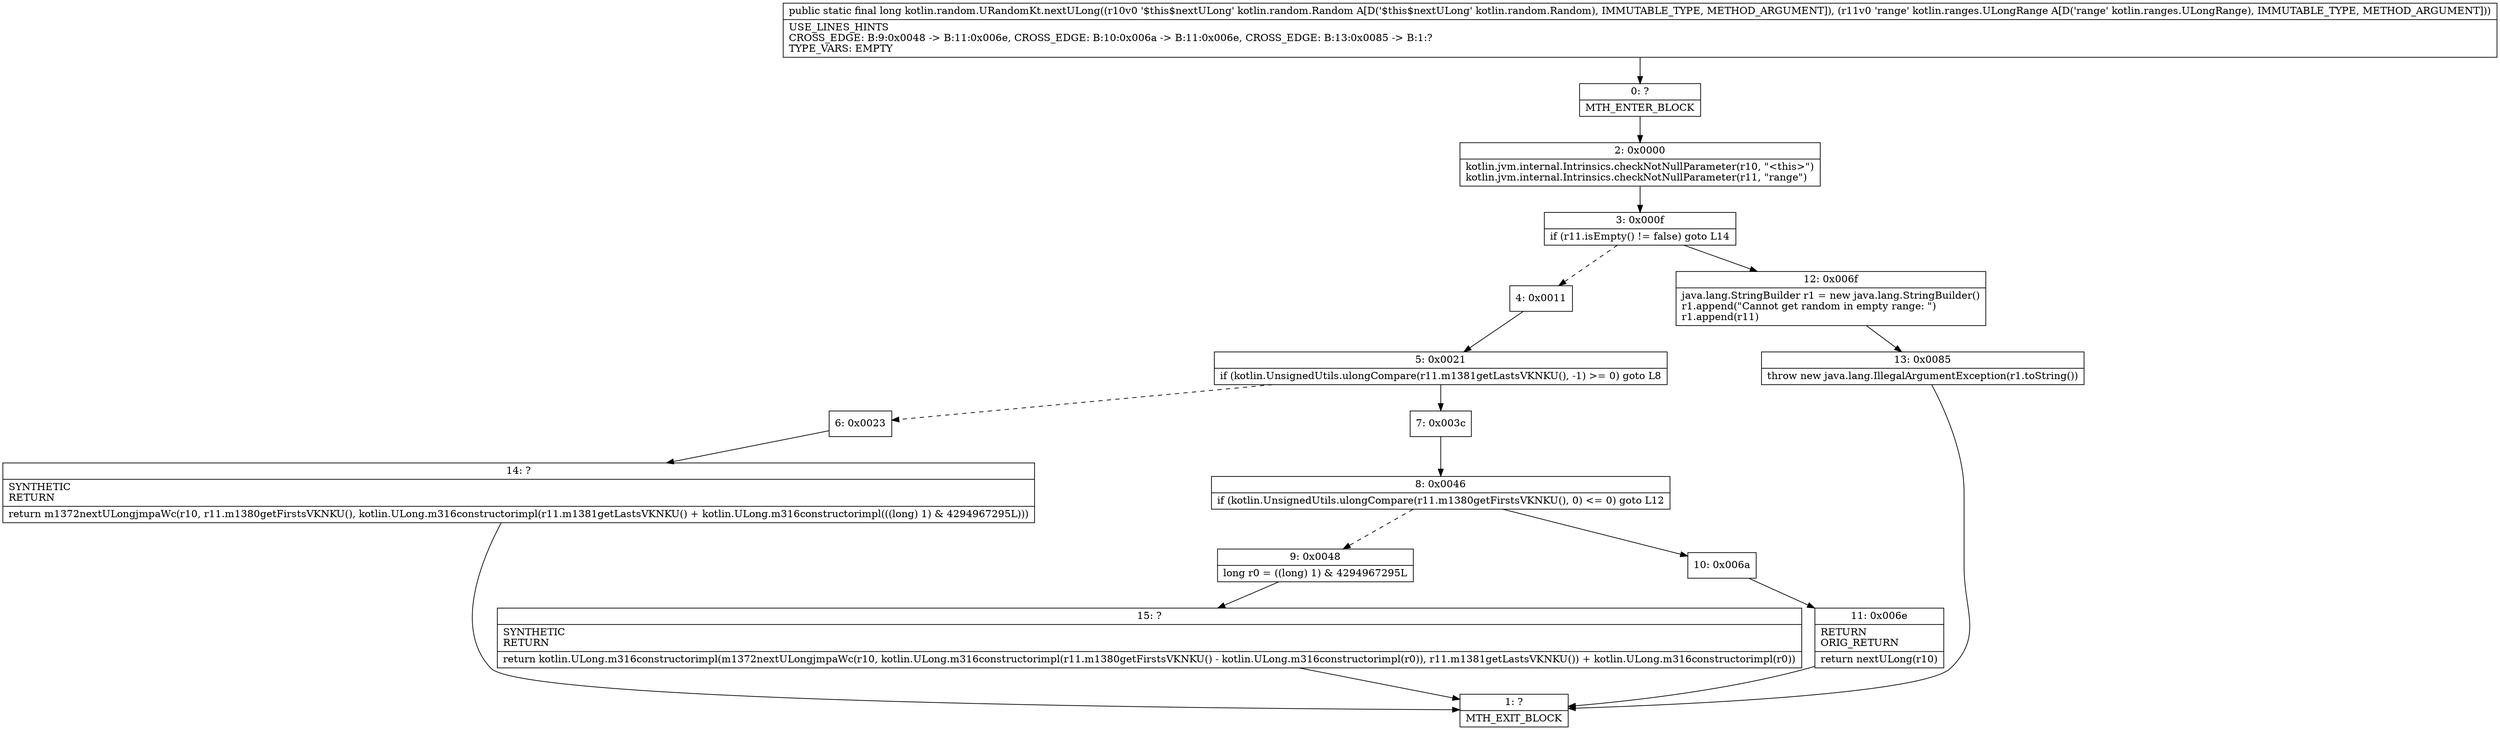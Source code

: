 digraph "CFG forkotlin.random.URandomKt.nextULong(Lkotlin\/random\/Random;Lkotlin\/ranges\/ULongRange;)J" {
Node_0 [shape=record,label="{0\:\ ?|MTH_ENTER_BLOCK\l}"];
Node_2 [shape=record,label="{2\:\ 0x0000|kotlin.jvm.internal.Intrinsics.checkNotNullParameter(r10, \"\<this\>\")\lkotlin.jvm.internal.Intrinsics.checkNotNullParameter(r11, \"range\")\l}"];
Node_3 [shape=record,label="{3\:\ 0x000f|if (r11.isEmpty() != false) goto L14\l}"];
Node_4 [shape=record,label="{4\:\ 0x0011}"];
Node_5 [shape=record,label="{5\:\ 0x0021|if (kotlin.UnsignedUtils.ulongCompare(r11.m1381getLastsVKNKU(), \-1) \>= 0) goto L8\l}"];
Node_6 [shape=record,label="{6\:\ 0x0023}"];
Node_14 [shape=record,label="{14\:\ ?|SYNTHETIC\lRETURN\l|return m1372nextULongjmpaWc(r10, r11.m1380getFirstsVKNKU(), kotlin.ULong.m316constructorimpl(r11.m1381getLastsVKNKU() + kotlin.ULong.m316constructorimpl(((long) 1) & 4294967295L)))\l}"];
Node_1 [shape=record,label="{1\:\ ?|MTH_EXIT_BLOCK\l}"];
Node_7 [shape=record,label="{7\:\ 0x003c}"];
Node_8 [shape=record,label="{8\:\ 0x0046|if (kotlin.UnsignedUtils.ulongCompare(r11.m1380getFirstsVKNKU(), 0) \<= 0) goto L12\l}"];
Node_9 [shape=record,label="{9\:\ 0x0048|long r0 = ((long) 1) & 4294967295L\l}"];
Node_15 [shape=record,label="{15\:\ ?|SYNTHETIC\lRETURN\l|return kotlin.ULong.m316constructorimpl(m1372nextULongjmpaWc(r10, kotlin.ULong.m316constructorimpl(r11.m1380getFirstsVKNKU() \- kotlin.ULong.m316constructorimpl(r0)), r11.m1381getLastsVKNKU()) + kotlin.ULong.m316constructorimpl(r0))\l}"];
Node_10 [shape=record,label="{10\:\ 0x006a}"];
Node_11 [shape=record,label="{11\:\ 0x006e|RETURN\lORIG_RETURN\l|return nextULong(r10)\l}"];
Node_12 [shape=record,label="{12\:\ 0x006f|java.lang.StringBuilder r1 = new java.lang.StringBuilder()\lr1.append(\"Cannot get random in empty range: \")\lr1.append(r11)\l}"];
Node_13 [shape=record,label="{13\:\ 0x0085|throw new java.lang.IllegalArgumentException(r1.toString())\l}"];
MethodNode[shape=record,label="{public static final long kotlin.random.URandomKt.nextULong((r10v0 '$this$nextULong' kotlin.random.Random A[D('$this$nextULong' kotlin.random.Random), IMMUTABLE_TYPE, METHOD_ARGUMENT]), (r11v0 'range' kotlin.ranges.ULongRange A[D('range' kotlin.ranges.ULongRange), IMMUTABLE_TYPE, METHOD_ARGUMENT]))  | USE_LINES_HINTS\lCROSS_EDGE: B:9:0x0048 \-\> B:11:0x006e, CROSS_EDGE: B:10:0x006a \-\> B:11:0x006e, CROSS_EDGE: B:13:0x0085 \-\> B:1:?\lTYPE_VARS: EMPTY\l}"];
MethodNode -> Node_0;Node_0 -> Node_2;
Node_2 -> Node_3;
Node_3 -> Node_4[style=dashed];
Node_3 -> Node_12;
Node_4 -> Node_5;
Node_5 -> Node_6[style=dashed];
Node_5 -> Node_7;
Node_6 -> Node_14;
Node_14 -> Node_1;
Node_7 -> Node_8;
Node_8 -> Node_9[style=dashed];
Node_8 -> Node_10;
Node_9 -> Node_15;
Node_15 -> Node_1;
Node_10 -> Node_11;
Node_11 -> Node_1;
Node_12 -> Node_13;
Node_13 -> Node_1;
}

